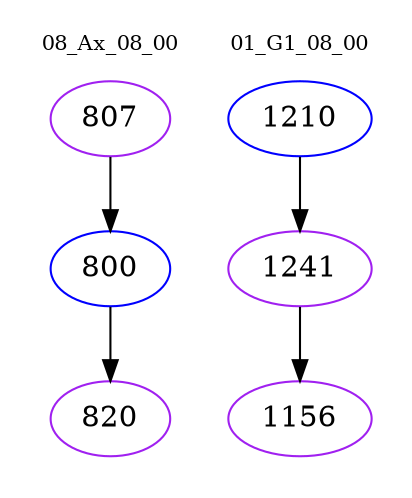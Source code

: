 digraph{
subgraph cluster_0 {
color = white
label = "08_Ax_08_00";
fontsize=10;
T0_807 [label="807", color="purple"]
T0_807 -> T0_800 [color="black"]
T0_800 [label="800", color="blue"]
T0_800 -> T0_820 [color="black"]
T0_820 [label="820", color="purple"]
}
subgraph cluster_1 {
color = white
label = "01_G1_08_00";
fontsize=10;
T1_1210 [label="1210", color="blue"]
T1_1210 -> T1_1241 [color="black"]
T1_1241 [label="1241", color="purple"]
T1_1241 -> T1_1156 [color="black"]
T1_1156 [label="1156", color="purple"]
}
}
